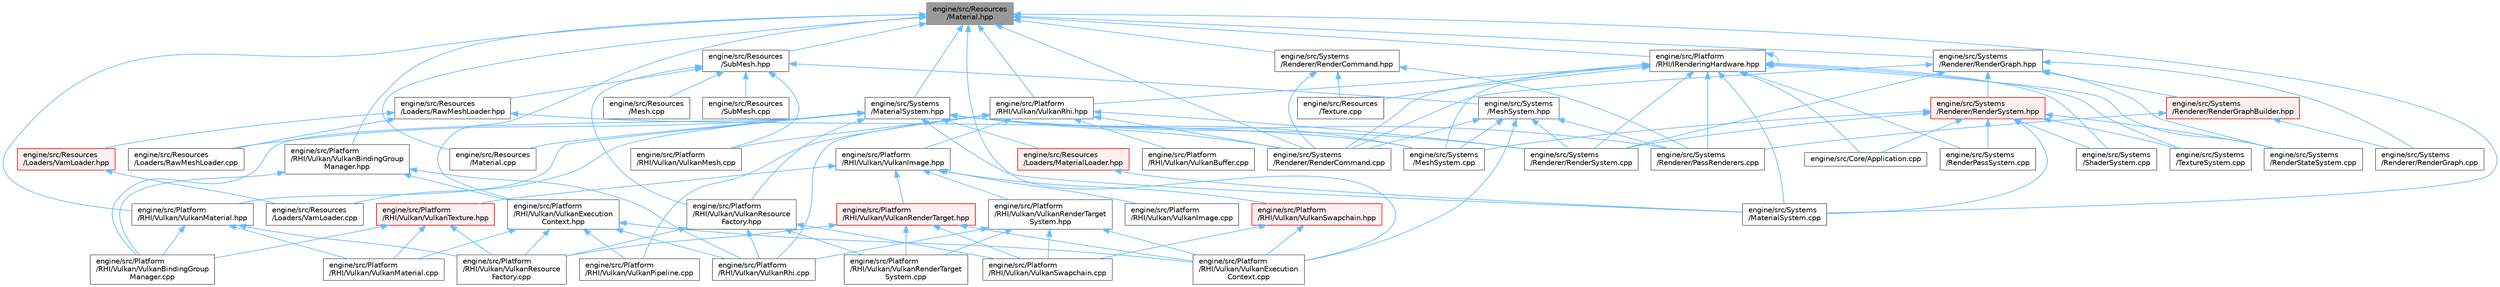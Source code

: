 digraph "engine/src/Resources/Material.hpp"
{
 // LATEX_PDF_SIZE
  bgcolor="transparent";
  edge [fontname=Helvetica,fontsize=10,labelfontname=Helvetica,labelfontsize=10];
  node [fontname=Helvetica,fontsize=10,shape=box,height=0.2,width=0.4];
  Node1 [id="Node000001",label="engine/src/Resources\l/Material.hpp",height=0.2,width=0.4,color="gray40", fillcolor="grey60", style="filled", fontcolor="black",tooltip=" "];
  Node1 -> Node2 [id="edge1_Node000001_Node000002",dir="back",color="steelblue1",style="solid",tooltip=" "];
  Node2 [id="Node000002",label="engine/src/Platform\l/RHI/IRenderingHardware.hpp",height=0.2,width=0.4,color="grey40", fillcolor="white", style="filled",URL="$_i_rendering_hardware_8hpp.html",tooltip=" "];
  Node2 -> Node3 [id="edge2_Node000002_Node000003",dir="back",color="steelblue1",style="solid",tooltip=" "];
  Node3 [id="Node000003",label="engine/src/Core/Application.cpp",height=0.2,width=0.4,color="grey40", fillcolor="white", style="filled",URL="$_application_8cpp.html",tooltip=" "];
  Node2 -> Node2 [id="edge3_Node000002_Node000002",dir="back",color="steelblue1",style="solid",tooltip=" "];
  Node2 -> Node4 [id="edge4_Node000002_Node000004",dir="back",color="steelblue1",style="solid",tooltip=" "];
  Node4 [id="Node000004",label="engine/src/Platform\l/RHI/Vulkan/VulkanRhi.hpp",height=0.2,width=0.4,color="grey40", fillcolor="white", style="filled",URL="$_vulkan_rhi_8hpp.html",tooltip=" "];
  Node4 -> Node5 [id="edge5_Node000004_Node000005",dir="back",color="steelblue1",style="solid",tooltip=" "];
  Node5 [id="Node000005",label="engine/src/Platform\l/RHI/Vulkan/VulkanBuffer.cpp",height=0.2,width=0.4,color="grey40", fillcolor="white", style="filled",URL="$_vulkan_buffer_8cpp.html",tooltip=" "];
  Node4 -> Node6 [id="edge6_Node000004_Node000006",dir="back",color="steelblue1",style="solid",tooltip=" "];
  Node6 [id="Node000006",label="engine/src/Platform\l/RHI/Vulkan/VulkanImage.hpp",height=0.2,width=0.4,color="grey40", fillcolor="white", style="filled",URL="$_vulkan_image_8hpp.html",tooltip=" "];
  Node6 -> Node7 [id="edge7_Node000006_Node000007",dir="back",color="steelblue1",style="solid",tooltip=" "];
  Node7 [id="Node000007",label="engine/src/Platform\l/RHI/Vulkan/VulkanImage.cpp",height=0.2,width=0.4,color="grey40", fillcolor="white", style="filled",URL="$_vulkan_image_8cpp.html",tooltip=" "];
  Node6 -> Node8 [id="edge8_Node000006_Node000008",dir="back",color="steelblue1",style="solid",tooltip=" "];
  Node8 [id="Node000008",label="engine/src/Platform\l/RHI/Vulkan/VulkanRenderTarget.hpp",height=0.2,width=0.4,color="red", fillcolor="#FFF0F0", style="filled",URL="$_vulkan_render_target_8hpp.html",tooltip=" "];
  Node8 -> Node9 [id="edge9_Node000008_Node000009",dir="back",color="steelblue1",style="solid",tooltip=" "];
  Node9 [id="Node000009",label="engine/src/Platform\l/RHI/Vulkan/VulkanExecution\lContext.cpp",height=0.2,width=0.4,color="grey40", fillcolor="white", style="filled",URL="$_vulkan_execution_context_8cpp.html",tooltip=" "];
  Node8 -> Node11 [id="edge10_Node000008_Node000011",dir="back",color="steelblue1",style="solid",tooltip=" "];
  Node11 [id="Node000011",label="engine/src/Platform\l/RHI/Vulkan/VulkanRenderTarget\lSystem.cpp",height=0.2,width=0.4,color="grey40", fillcolor="white", style="filled",URL="$_vulkan_render_target_system_8cpp.html",tooltip=" "];
  Node8 -> Node12 [id="edge11_Node000008_Node000012",dir="back",color="steelblue1",style="solid",tooltip=" "];
  Node12 [id="Node000012",label="engine/src/Platform\l/RHI/Vulkan/VulkanResource\lFactory.cpp",height=0.2,width=0.4,color="grey40", fillcolor="white", style="filled",URL="$_vulkan_resource_factory_8cpp.html",tooltip=" "];
  Node8 -> Node13 [id="edge12_Node000008_Node000013",dir="back",color="steelblue1",style="solid",tooltip=" "];
  Node13 [id="Node000013",label="engine/src/Platform\l/RHI/Vulkan/VulkanSwapchain.cpp",height=0.2,width=0.4,color="grey40", fillcolor="white", style="filled",URL="$_vulkan_swapchain_8cpp.html",tooltip=" "];
  Node6 -> Node14 [id="edge13_Node000006_Node000014",dir="back",color="steelblue1",style="solid",tooltip=" "];
  Node14 [id="Node000014",label="engine/src/Platform\l/RHI/Vulkan/VulkanRenderTarget\lSystem.hpp",height=0.2,width=0.4,color="grey40", fillcolor="white", style="filled",URL="$_vulkan_render_target_system_8hpp.html",tooltip=" "];
  Node14 -> Node9 [id="edge14_Node000014_Node000009",dir="back",color="steelblue1",style="solid",tooltip=" "];
  Node14 -> Node11 [id="edge15_Node000014_Node000011",dir="back",color="steelblue1",style="solid",tooltip=" "];
  Node14 -> Node15 [id="edge16_Node000014_Node000015",dir="back",color="steelblue1",style="solid",tooltip=" "];
  Node15 [id="Node000015",label="engine/src/Platform\l/RHI/Vulkan/VulkanRhi.cpp",height=0.2,width=0.4,color="grey40", fillcolor="white", style="filled",URL="$_vulkan_rhi_8cpp.html",tooltip=" "];
  Node14 -> Node13 [id="edge17_Node000014_Node000013",dir="back",color="steelblue1",style="solid",tooltip=" "];
  Node6 -> Node16 [id="edge18_Node000006_Node000016",dir="back",color="steelblue1",style="solid",tooltip=" "];
  Node16 [id="Node000016",label="engine/src/Platform\l/RHI/Vulkan/VulkanSwapchain.hpp",height=0.2,width=0.4,color="red", fillcolor="#FFF0F0", style="filled",URL="$_vulkan_swapchain_8hpp.html",tooltip=" "];
  Node16 -> Node9 [id="edge19_Node000016_Node000009",dir="back",color="steelblue1",style="solid",tooltip=" "];
  Node16 -> Node13 [id="edge20_Node000016_Node000013",dir="back",color="steelblue1",style="solid",tooltip=" "];
  Node6 -> Node18 [id="edge21_Node000006_Node000018",dir="back",color="steelblue1",style="solid",tooltip=" "];
  Node18 [id="Node000018",label="engine/src/Platform\l/RHI/Vulkan/VulkanTexture.hpp",height=0.2,width=0.4,color="red", fillcolor="#FFF0F0", style="filled",URL="$_vulkan_texture_8hpp.html",tooltip=" "];
  Node18 -> Node19 [id="edge22_Node000018_Node000019",dir="back",color="steelblue1",style="solid",tooltip=" "];
  Node19 [id="Node000019",label="engine/src/Platform\l/RHI/Vulkan/VulkanBindingGroup\lManager.cpp",height=0.2,width=0.4,color="grey40", fillcolor="white", style="filled",URL="$_vulkan_binding_group_manager_8cpp.html",tooltip=" "];
  Node18 -> Node20 [id="edge23_Node000018_Node000020",dir="back",color="steelblue1",style="solid",tooltip=" "];
  Node20 [id="Node000020",label="engine/src/Platform\l/RHI/Vulkan/VulkanMaterial.cpp",height=0.2,width=0.4,color="grey40", fillcolor="white", style="filled",URL="$_vulkan_material_8cpp.html",tooltip=" "];
  Node18 -> Node12 [id="edge24_Node000018_Node000012",dir="back",color="steelblue1",style="solid",tooltip=" "];
  Node4 -> Node22 [id="edge25_Node000004_Node000022",dir="back",color="steelblue1",style="solid",tooltip=" "];
  Node22 [id="Node000022",label="engine/src/Platform\l/RHI/Vulkan/VulkanMesh.cpp",height=0.2,width=0.4,color="grey40", fillcolor="white", style="filled",URL="$_vulkan_mesh_8cpp.html",tooltip=" "];
  Node4 -> Node23 [id="edge26_Node000004_Node000023",dir="back",color="steelblue1",style="solid",tooltip=" "];
  Node23 [id="Node000023",label="engine/src/Platform\l/RHI/Vulkan/VulkanPipeline.cpp",height=0.2,width=0.4,color="grey40", fillcolor="white", style="filled",URL="$_vulkan_pipeline_8cpp.html",tooltip=" "];
  Node4 -> Node15 [id="edge27_Node000004_Node000015",dir="back",color="steelblue1",style="solid",tooltip=" "];
  Node4 -> Node24 [id="edge28_Node000004_Node000024",dir="back",color="steelblue1",style="solid",tooltip=" "];
  Node24 [id="Node000024",label="engine/src/Systems\l/Renderer/RenderCommand.cpp",height=0.2,width=0.4,color="grey40", fillcolor="white", style="filled",URL="$_render_command_8cpp.html",tooltip=" "];
  Node4 -> Node25 [id="edge29_Node000004_Node000025",dir="back",color="steelblue1",style="solid",tooltip=" "];
  Node25 [id="Node000025",label="engine/src/Systems\l/Renderer/RenderSystem.cpp",height=0.2,width=0.4,color="grey40", fillcolor="white", style="filled",URL="$_render_system_8cpp.html",tooltip=" "];
  Node2 -> Node26 [id="edge30_Node000002_Node000026",dir="back",color="steelblue1",style="solid",tooltip=" "];
  Node26 [id="Node000026",label="engine/src/Resources\l/Texture.cpp",height=0.2,width=0.4,color="grey40", fillcolor="white", style="filled",URL="$_texture_8cpp.html",tooltip=" "];
  Node2 -> Node27 [id="edge31_Node000002_Node000027",dir="back",color="steelblue1",style="solid",tooltip=" "];
  Node27 [id="Node000027",label="engine/src/Systems\l/MaterialSystem.cpp",height=0.2,width=0.4,color="grey40", fillcolor="white", style="filled",URL="$_material_system_8cpp.html",tooltip=" "];
  Node2 -> Node28 [id="edge32_Node000002_Node000028",dir="back",color="steelblue1",style="solid",tooltip=" "];
  Node28 [id="Node000028",label="engine/src/Systems\l/MeshSystem.cpp",height=0.2,width=0.4,color="grey40", fillcolor="white", style="filled",URL="$_mesh_system_8cpp.html",tooltip=" "];
  Node2 -> Node29 [id="edge33_Node000002_Node000029",dir="back",color="steelblue1",style="solid",tooltip=" "];
  Node29 [id="Node000029",label="engine/src/Systems\l/RenderPassSystem.cpp",height=0.2,width=0.4,color="grey40", fillcolor="white", style="filled",URL="$_render_pass_system_8cpp.html",tooltip=" "];
  Node2 -> Node30 [id="edge34_Node000002_Node000030",dir="back",color="steelblue1",style="solid",tooltip=" "];
  Node30 [id="Node000030",label="engine/src/Systems\l/RenderStateSystem.cpp",height=0.2,width=0.4,color="grey40", fillcolor="white", style="filled",URL="$_render_state_system_8cpp.html",tooltip=" "];
  Node2 -> Node31 [id="edge35_Node000002_Node000031",dir="back",color="steelblue1",style="solid",tooltip=" "];
  Node31 [id="Node000031",label="engine/src/Systems\l/Renderer/PassRenderers.cpp",height=0.2,width=0.4,color="grey40", fillcolor="white", style="filled",URL="$_pass_renderers_8cpp.html",tooltip=" "];
  Node2 -> Node24 [id="edge36_Node000002_Node000024",dir="back",color="steelblue1",style="solid",tooltip=" "];
  Node2 -> Node25 [id="edge37_Node000002_Node000025",dir="back",color="steelblue1",style="solid",tooltip=" "];
  Node2 -> Node32 [id="edge38_Node000002_Node000032",dir="back",color="steelblue1",style="solid",tooltip=" "];
  Node32 [id="Node000032",label="engine/src/Systems\l/ShaderSystem.cpp",height=0.2,width=0.4,color="grey40", fillcolor="white", style="filled",URL="$_shader_system_8cpp.html",tooltip=" "];
  Node2 -> Node33 [id="edge39_Node000002_Node000033",dir="back",color="steelblue1",style="solid",tooltip=" "];
  Node33 [id="Node000033",label="engine/src/Systems\l/TextureSystem.cpp",height=0.2,width=0.4,color="grey40", fillcolor="white", style="filled",URL="$_texture_system_8cpp.html",tooltip=" "];
  Node1 -> Node34 [id="edge40_Node000001_Node000034",dir="back",color="steelblue1",style="solid",tooltip=" "];
  Node34 [id="Node000034",label="engine/src/Platform\l/RHI/Vulkan/VulkanBindingGroup\lManager.hpp",height=0.2,width=0.4,color="grey40", fillcolor="white", style="filled",URL="$_vulkan_binding_group_manager_8hpp.html",tooltip=" "];
  Node34 -> Node19 [id="edge41_Node000034_Node000019",dir="back",color="steelblue1",style="solid",tooltip=" "];
  Node34 -> Node35 [id="edge42_Node000034_Node000035",dir="back",color="steelblue1",style="solid",tooltip=" "];
  Node35 [id="Node000035",label="engine/src/Platform\l/RHI/Vulkan/VulkanExecution\lContext.hpp",height=0.2,width=0.4,color="grey40", fillcolor="white", style="filled",URL="$_vulkan_execution_context_8hpp.html",tooltip=" "];
  Node35 -> Node9 [id="edge43_Node000035_Node000009",dir="back",color="steelblue1",style="solid",tooltip=" "];
  Node35 -> Node20 [id="edge44_Node000035_Node000020",dir="back",color="steelblue1",style="solid",tooltip=" "];
  Node35 -> Node23 [id="edge45_Node000035_Node000023",dir="back",color="steelblue1",style="solid",tooltip=" "];
  Node35 -> Node12 [id="edge46_Node000035_Node000012",dir="back",color="steelblue1",style="solid",tooltip=" "];
  Node35 -> Node15 [id="edge47_Node000035_Node000015",dir="back",color="steelblue1",style="solid",tooltip=" "];
  Node34 -> Node15 [id="edge48_Node000034_Node000015",dir="back",color="steelblue1",style="solid",tooltip=" "];
  Node1 -> Node9 [id="edge49_Node000001_Node000009",dir="back",color="steelblue1",style="solid",tooltip=" "];
  Node1 -> Node35 [id="edge50_Node000001_Node000035",dir="back",color="steelblue1",style="solid",tooltip=" "];
  Node1 -> Node36 [id="edge51_Node000001_Node000036",dir="back",color="steelblue1",style="solid",tooltip=" "];
  Node36 [id="Node000036",label="engine/src/Platform\l/RHI/Vulkan/VulkanMaterial.hpp",height=0.2,width=0.4,color="grey40", fillcolor="white", style="filled",URL="$_vulkan_material_8hpp.html",tooltip=" "];
  Node36 -> Node19 [id="edge52_Node000036_Node000019",dir="back",color="steelblue1",style="solid",tooltip=" "];
  Node36 -> Node20 [id="edge53_Node000036_Node000020",dir="back",color="steelblue1",style="solid",tooltip=" "];
  Node36 -> Node12 [id="edge54_Node000036_Node000012",dir="back",color="steelblue1",style="solid",tooltip=" "];
  Node1 -> Node4 [id="edge55_Node000001_Node000004",dir="back",color="steelblue1",style="solid",tooltip=" "];
  Node1 -> Node37 [id="edge56_Node000001_Node000037",dir="back",color="steelblue1",style="solid",tooltip=" "];
  Node37 [id="Node000037",label="engine/src/Resources\l/Material.cpp",height=0.2,width=0.4,color="grey40", fillcolor="white", style="filled",URL="$_material_8cpp.html",tooltip=" "];
  Node1 -> Node38 [id="edge57_Node000001_Node000038",dir="back",color="steelblue1",style="solid",tooltip=" "];
  Node38 [id="Node000038",label="engine/src/Resources\l/SubMesh.hpp",height=0.2,width=0.4,color="grey40", fillcolor="white", style="filled",URL="$_sub_mesh_8hpp.html",tooltip=" "];
  Node38 -> Node22 [id="edge58_Node000038_Node000022",dir="back",color="steelblue1",style="solid",tooltip=" "];
  Node38 -> Node39 [id="edge59_Node000038_Node000039",dir="back",color="steelblue1",style="solid",tooltip=" "];
  Node39 [id="Node000039",label="engine/src/Platform\l/RHI/Vulkan/VulkanResource\lFactory.hpp",height=0.2,width=0.4,color="grey40", fillcolor="white", style="filled",URL="$_vulkan_resource_factory_8hpp.html",tooltip=" "];
  Node39 -> Node11 [id="edge60_Node000039_Node000011",dir="back",color="steelblue1",style="solid",tooltip=" "];
  Node39 -> Node12 [id="edge61_Node000039_Node000012",dir="back",color="steelblue1",style="solid",tooltip=" "];
  Node39 -> Node15 [id="edge62_Node000039_Node000015",dir="back",color="steelblue1",style="solid",tooltip=" "];
  Node39 -> Node13 [id="edge63_Node000039_Node000013",dir="back",color="steelblue1",style="solid",tooltip=" "];
  Node38 -> Node40 [id="edge64_Node000038_Node000040",dir="back",color="steelblue1",style="solid",tooltip=" "];
  Node40 [id="Node000040",label="engine/src/Resources\l/Loaders/RawMeshLoader.hpp",height=0.2,width=0.4,color="grey40", fillcolor="white", style="filled",URL="$_raw_mesh_loader_8hpp.html",tooltip=" "];
  Node40 -> Node41 [id="edge65_Node000040_Node000041",dir="back",color="steelblue1",style="solid",tooltip=" "];
  Node41 [id="Node000041",label="engine/src/Resources\l/Loaders/RawMeshLoader.cpp",height=0.2,width=0.4,color="grey40", fillcolor="white", style="filled",URL="$_raw_mesh_loader_8cpp.html",tooltip=" "];
  Node40 -> Node42 [id="edge66_Node000040_Node000042",dir="back",color="steelblue1",style="solid",tooltip=" "];
  Node42 [id="Node000042",label="engine/src/Resources\l/Loaders/VamLoader.hpp",height=0.2,width=0.4,color="red", fillcolor="#FFF0F0", style="filled",URL="$_vam_loader_8hpp.html",tooltip=" "];
  Node42 -> Node43 [id="edge67_Node000042_Node000043",dir="back",color="steelblue1",style="solid",tooltip=" "];
  Node43 [id="Node000043",label="engine/src/Resources\l/Loaders/VamLoader.cpp",height=0.2,width=0.4,color="grey40", fillcolor="white", style="filled",URL="$_vam_loader_8cpp.html",tooltip=" "];
  Node40 -> Node28 [id="edge68_Node000040_Node000028",dir="back",color="steelblue1",style="solid",tooltip=" "];
  Node38 -> Node45 [id="edge69_Node000038_Node000045",dir="back",color="steelblue1",style="solid",tooltip=" "];
  Node45 [id="Node000045",label="engine/src/Resources\l/Mesh.cpp",height=0.2,width=0.4,color="grey40", fillcolor="white", style="filled",URL="$_mesh_8cpp.html",tooltip=" "];
  Node38 -> Node46 [id="edge70_Node000038_Node000046",dir="back",color="steelblue1",style="solid",tooltip=" "];
  Node46 [id="Node000046",label="engine/src/Resources\l/SubMesh.cpp",height=0.2,width=0.4,color="grey40", fillcolor="white", style="filled",URL="$_sub_mesh_8cpp.html",tooltip=" "];
  Node38 -> Node47 [id="edge71_Node000038_Node000047",dir="back",color="steelblue1",style="solid",tooltip=" "];
  Node47 [id="Node000047",label="engine/src/Systems\l/MeshSystem.hpp",height=0.2,width=0.4,color="grey40", fillcolor="white", style="filled",URL="$_mesh_system_8hpp.html",tooltip=" "];
  Node47 -> Node9 [id="edge72_Node000047_Node000009",dir="back",color="steelblue1",style="solid",tooltip=" "];
  Node47 -> Node28 [id="edge73_Node000047_Node000028",dir="back",color="steelblue1",style="solid",tooltip=" "];
  Node47 -> Node31 [id="edge74_Node000047_Node000031",dir="back",color="steelblue1",style="solid",tooltip=" "];
  Node47 -> Node24 [id="edge75_Node000047_Node000024",dir="back",color="steelblue1",style="solid",tooltip=" "];
  Node47 -> Node25 [id="edge76_Node000047_Node000025",dir="back",color="steelblue1",style="solid",tooltip=" "];
  Node1 -> Node27 [id="edge77_Node000001_Node000027",dir="back",color="steelblue1",style="solid",tooltip=" "];
  Node1 -> Node48 [id="edge78_Node000001_Node000048",dir="back",color="steelblue1",style="solid",tooltip=" "];
  Node48 [id="Node000048",label="engine/src/Systems\l/MaterialSystem.hpp",height=0.2,width=0.4,color="grey40", fillcolor="white", style="filled",URL="$_material_system_8hpp.html",tooltip=" "];
  Node48 -> Node19 [id="edge79_Node000048_Node000019",dir="back",color="steelblue1",style="solid",tooltip=" "];
  Node48 -> Node36 [id="edge80_Node000048_Node000036",dir="back",color="steelblue1",style="solid",tooltip=" "];
  Node48 -> Node39 [id="edge81_Node000048_Node000039",dir="back",color="steelblue1",style="solid",tooltip=" "];
  Node48 -> Node49 [id="edge82_Node000048_Node000049",dir="back",color="steelblue1",style="solid",tooltip=" "];
  Node49 [id="Node000049",label="engine/src/Resources\l/Loaders/MaterialLoader.hpp",height=0.2,width=0.4,color="red", fillcolor="#FFF0F0", style="filled",URL="$_material_loader_8hpp.html",tooltip=" "];
  Node49 -> Node27 [id="edge83_Node000049_Node000027",dir="back",color="steelblue1",style="solid",tooltip=" "];
  Node48 -> Node41 [id="edge84_Node000048_Node000041",dir="back",color="steelblue1",style="solid",tooltip=" "];
  Node48 -> Node43 [id="edge85_Node000048_Node000043",dir="back",color="steelblue1",style="solid",tooltip=" "];
  Node48 -> Node37 [id="edge86_Node000048_Node000037",dir="back",color="steelblue1",style="solid",tooltip=" "];
  Node48 -> Node27 [id="edge87_Node000048_Node000027",dir="back",color="steelblue1",style="solid",tooltip=" "];
  Node48 -> Node28 [id="edge88_Node000048_Node000028",dir="back",color="steelblue1",style="solid",tooltip=" "];
  Node48 -> Node31 [id="edge89_Node000048_Node000031",dir="back",color="steelblue1",style="solid",tooltip=" "];
  Node48 -> Node24 [id="edge90_Node000048_Node000024",dir="back",color="steelblue1",style="solid",tooltip=" "];
  Node48 -> Node25 [id="edge91_Node000048_Node000025",dir="back",color="steelblue1",style="solid",tooltip=" "];
  Node1 -> Node24 [id="edge92_Node000001_Node000024",dir="back",color="steelblue1",style="solid",tooltip=" "];
  Node1 -> Node51 [id="edge93_Node000001_Node000051",dir="back",color="steelblue1",style="solid",tooltip=" "];
  Node51 [id="Node000051",label="engine/src/Systems\l/Renderer/RenderCommand.hpp",height=0.2,width=0.4,color="grey40", fillcolor="white", style="filled",URL="$_render_command_8hpp.html",tooltip=" "];
  Node51 -> Node26 [id="edge94_Node000051_Node000026",dir="back",color="steelblue1",style="solid",tooltip=" "];
  Node51 -> Node31 [id="edge95_Node000051_Node000031",dir="back",color="steelblue1",style="solid",tooltip=" "];
  Node51 -> Node24 [id="edge96_Node000051_Node000024",dir="back",color="steelblue1",style="solid",tooltip=" "];
  Node1 -> Node52 [id="edge97_Node000001_Node000052",dir="back",color="steelblue1",style="solid",tooltip=" "];
  Node52 [id="Node000052",label="engine/src/Systems\l/Renderer/RenderGraph.hpp",height=0.2,width=0.4,color="grey40", fillcolor="white", style="filled",URL="$_render_graph_8hpp.html",tooltip=" "];
  Node52 -> Node30 [id="edge98_Node000052_Node000030",dir="back",color="steelblue1",style="solid",tooltip=" "];
  Node52 -> Node24 [id="edge99_Node000052_Node000024",dir="back",color="steelblue1",style="solid",tooltip=" "];
  Node52 -> Node53 [id="edge100_Node000052_Node000053",dir="back",color="steelblue1",style="solid",tooltip=" "];
  Node53 [id="Node000053",label="engine/src/Systems\l/Renderer/RenderGraph.cpp",height=0.2,width=0.4,color="grey40", fillcolor="white", style="filled",URL="$_render_graph_8cpp.html",tooltip=" "];
  Node52 -> Node54 [id="edge101_Node000052_Node000054",dir="back",color="steelblue1",style="solid",tooltip=" "];
  Node54 [id="Node000054",label="engine/src/Systems\l/Renderer/RenderGraphBuilder.hpp",height=0.2,width=0.4,color="red", fillcolor="#FFF0F0", style="filled",URL="$_render_graph_builder_8hpp.html",tooltip=" "];
  Node54 -> Node31 [id="edge102_Node000054_Node000031",dir="back",color="steelblue1",style="solid",tooltip=" "];
  Node54 -> Node53 [id="edge103_Node000054_Node000053",dir="back",color="steelblue1",style="solid",tooltip=" "];
  Node52 -> Node25 [id="edge104_Node000052_Node000025",dir="back",color="steelblue1",style="solid",tooltip=" "];
  Node52 -> Node56 [id="edge105_Node000052_Node000056",dir="back",color="steelblue1",style="solid",tooltip=" "];
  Node56 [id="Node000056",label="engine/src/Systems\l/Renderer/RenderSystem.hpp",height=0.2,width=0.4,color="red", fillcolor="#FFF0F0", style="filled",URL="$_render_system_8hpp.html",tooltip=" "];
  Node56 -> Node3 [id="edge106_Node000056_Node000003",dir="back",color="steelblue1",style="solid",tooltip=" "];
  Node56 -> Node27 [id="edge107_Node000056_Node000027",dir="back",color="steelblue1",style="solid",tooltip=" "];
  Node56 -> Node28 [id="edge108_Node000056_Node000028",dir="back",color="steelblue1",style="solid",tooltip=" "];
  Node56 -> Node29 [id="edge109_Node000056_Node000029",dir="back",color="steelblue1",style="solid",tooltip=" "];
  Node56 -> Node30 [id="edge110_Node000056_Node000030",dir="back",color="steelblue1",style="solid",tooltip=" "];
  Node56 -> Node25 [id="edge111_Node000056_Node000025",dir="back",color="steelblue1",style="solid",tooltip=" "];
  Node56 -> Node32 [id="edge112_Node000056_Node000032",dir="back",color="steelblue1",style="solid",tooltip=" "];
  Node56 -> Node33 [id="edge113_Node000056_Node000033",dir="back",color="steelblue1",style="solid",tooltip=" "];
}
